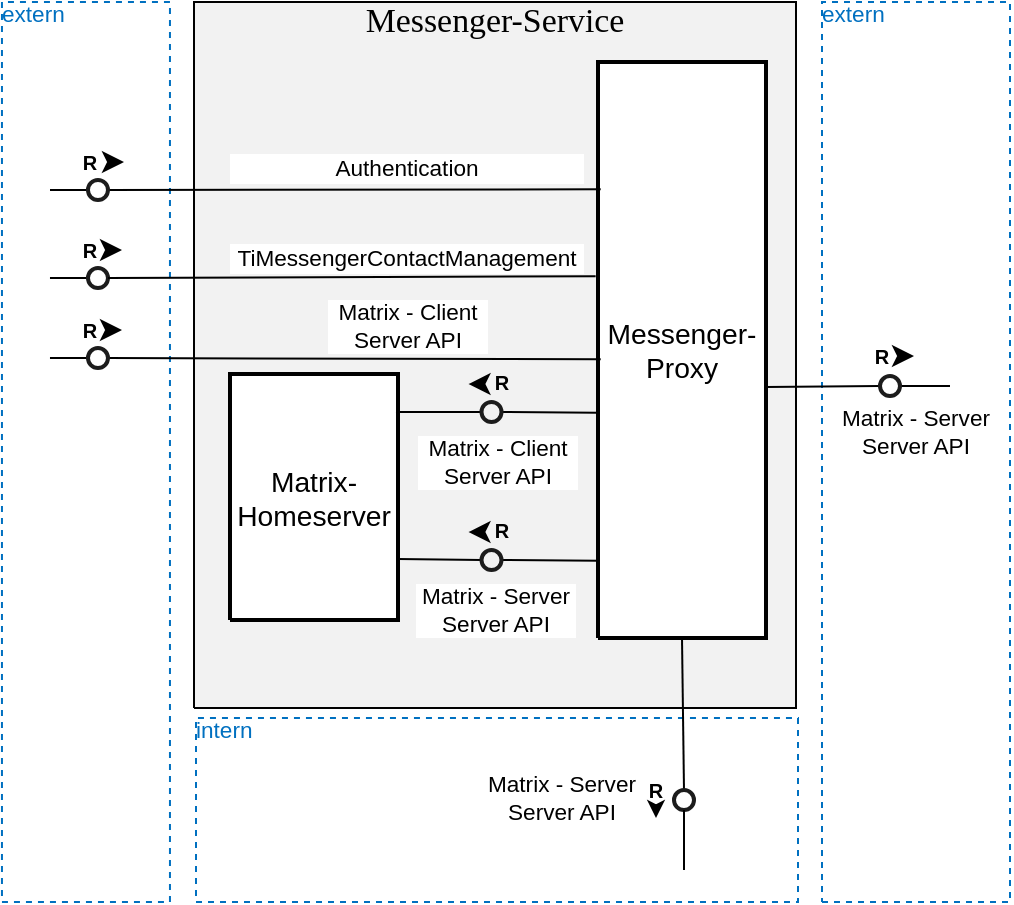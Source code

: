 <mxfile>
    <diagram name="API-Messenger-Service" id="VJmnjxaGHHmpje8je5-Q">
        <mxGraphModel dx="1183" dy="488" grid="1" gridSize="10" guides="1" tooltips="1" connect="1" arrows="1" fold="1" page="1" pageScale="1" pageWidth="827" pageHeight="1169" math="0" shadow="0">
            <root>
                <mxCell id="0"/>
                <mxCell id="1" parent="0"/>
                <UserObject label="&lt;div style=&quot;font-size: 1px&quot;&gt;&lt;p style=&quot;text-align:left;margin-left:0;margin-right:0;margin-top:0px;margin-bottom:0px;text-indent:0;vertical-align:top;direction:ltr;&quot;&gt;&lt;font style=&quot;font-size:11.29px;font-family:Arial;color:#0070c0;direction:ltr;letter-spacing:0px;line-height:120%;opacity:1&quot;&gt;extern&lt;br/&gt;&lt;/font&gt;&lt;/p&gt;&lt;/div&gt;" tags="Hintergrund" id="YiMSiMVtn8OKMZa1fjgc-1">
                    <mxCell style="verticalAlign=top;align=left;overflow=width;vsdxID=53;fillColor=#FFFFFF;gradientColor=none;shape=stencil(nZBLDoAgDERP0z3SIyjew0SURgSD+Lu9kMZoXLhwN9O+tukAlrNpJg1SzDH4QW/URgNYgZTkjA4UkwJUgGXng+6DX1zLfmoymdXo17xh5zmRJ6Q42BWCfc2oJfdAr+Yv+AP9Cb7OJ3H/2JG1HNGz/84klThPVCc=);dashed=1;strokeColor=#0070c0;points=[];labelBackgroundColor=none;rounded=0;html=1;whiteSpace=wrap;" parent="1" vertex="1">
                        <mxGeometry x="45.98" y="10" width="84" height="450" as="geometry"/>
                    </mxCell>
                </UserObject>
                <UserObject label="&lt;div style=&quot;font-size: 1px&quot;&gt;&lt;p style=&quot;text-align:left;margin-left:0;margin-right:0;margin-top:0px;margin-bottom:0px;text-indent:0;vertical-align:top;direction:ltr;&quot;&gt;&lt;font style=&quot;font-size:11.29px;font-family:Arial;color:#0070c0;direction:ltr;letter-spacing:0px;line-height:120%;opacity:1&quot;&gt;extern&lt;br/&gt;&lt;/font&gt;&lt;/p&gt;&lt;/div&gt;" tags="Hintergrund" id="YiMSiMVtn8OKMZa1fjgc-2">
                    <mxCell style="verticalAlign=top;align=left;overflow=width;vsdxID=52;fillColor=#FFFFFF;gradientColor=none;shape=stencil(nZBLDoAgDERP0z3SIyjew0SURgSD+Lu9kMZoXLhwN9O+tukAlrNpJg1SzDH4QW/URgNYgZTkjA4UkwJUgGXng+6DX1zLfmoymdXo17xh5zmRJ6Q42BWCfc2oJfdAr+Yv+AP9Cb7OJ3H/2JG1HNGz/84klThPVCc=);dashed=1;strokeColor=#0070c0;points=[];labelBackgroundColor=none;rounded=0;html=1;whiteSpace=wrap;" parent="1" vertex="1">
                        <mxGeometry x="456" y="10" width="94" height="450" as="geometry"/>
                    </mxCell>
                </UserObject>
                <UserObject label="&lt;div style=&quot;font-size: 1px&quot;&gt;&lt;p style=&quot;text-align:left;margin-left:0;margin-right:0;margin-top:0px;margin-bottom:0px;text-indent:0;vertical-align:top;direction:ltr;&quot;&gt;&lt;font style=&quot;font-size:11.29px;font-family:Arial;color:#0070c0;direction:ltr;letter-spacing:0px;line-height:120%;opacity:1&quot;&gt;intern&lt;br/&gt;&lt;/font&gt;&lt;/p&gt;&lt;/div&gt;" tags="Hintergrund" id="YiMSiMVtn8OKMZa1fjgc-3">
                    <mxCell style="verticalAlign=top;align=left;overflow=width;vsdxID=51;fillColor=#FFFFFF;gradientColor=none;shape=stencil(nZBLDoAgDERP0z3SIyjew0SURgSD+Lu9kMZoXLhwN9O+tukAlrNpJg1SzDH4QW/URgNYgZTkjA4UkwJUgGXng+6DX1zLfmoymdXo17xh5zmRJ6Q42BWCfc2oJfdAr+Yv+AP9Cb7OJ3H/2JG1HNGz/84klThPVCc=);dashed=1;strokeColor=#0070c0;points=[];labelBackgroundColor=none;rounded=0;html=1;whiteSpace=wrap;" parent="1" vertex="1">
                        <mxGeometry x="143" y="368.02" width="301" height="91.98" as="geometry"/>
                    </mxCell>
                </UserObject>
                <UserObject label="&lt;div style=&quot;font-size: 1px&quot;&gt;&lt;font style=&quot;font-size:16.93px;font-family:Calibri;color:#000000;direction:ltr;letter-spacing:0px;line-height:120%;opacity:1&quot;&gt;Messenger-Service&lt;br/&gt;&lt;/font&gt;&lt;/div&gt;" tags="Hintergrund" id="YiMSiMVtn8OKMZa1fjgc-4">
                    <mxCell style="verticalAlign=top;align=center;overflow=width;vsdxID=1;fillColor=#f2f2f2;gradientColor=none;shape=stencil(nZBLDoAgDERP0z3SIyjew0SURgSD+Lu9kMZoXLhwN9O+tukAlrNpJg1SzDH4QW/URgNYgZTkjA4UkwJUgGXng+6DX1zLfmoymdXo17xh5zmRJ6Q42BWCfc2oJfdAr+Yv+AP9Cb7OJ3H/2JG1HNGz/84klThPVCc=);points=[];labelBackgroundColor=none;rounded=0;html=1;whiteSpace=wrap;" parent="1" vertex="1">
                        <mxGeometry x="142" y="10" width="301" height="353.02" as="geometry"/>
                    </mxCell>
                </UserObject>
                <UserObject label="&lt;div style=&quot;font-size: 1px&quot;&gt;&lt;font style=&quot;font-size:14.11px;font-family:Arial;color:#000000;direction:ltr;letter-spacing:0px;line-height:120%;opacity:1&quot;&gt;Matrix- Homeserver&lt;br/&gt;&lt;/font&gt;&lt;/div&gt;" tags="Hintergrund" id="YiMSiMVtn8OKMZa1fjgc-5">
                    <mxCell style="verticalAlign=middle;align=center;overflow=width;vsdxID=2;fillColor=#FFFFFF;gradientColor=none;shape=stencil(nZBLDoAgDERP0z3SIyjew0SURgSD+Lu9kMZoXLhwN9O+tukAlrNpJg1SzDH4QW/URgNYgZTkjA4UkwJUgGXng+6DX1zLfmoymdXo17xh5zmRJ6Q42BWCfc2oJfdAr+Yv+AP9Cb7OJ3H/2JG1HNGz/84klThPVCc=);strokeWidth=2;spacingTop=-1;spacingBottom=-1;spacingLeft=-1;spacingRight=-1;points=[[0.5,0,0],[1,0.5,0],[0.5,0.5,0],[0.5,0.5,0]];labelBackgroundColor=none;rounded=0;html=1;whiteSpace=wrap;" parent="1" vertex="1">
                        <mxGeometry x="160" y="196.02" width="84" height="123" as="geometry"/>
                    </mxCell>
                </UserObject>
                <mxCell id="YiMSiMVtn8OKMZa1fjgc-59" style="edgeStyle=none;rounded=0;orthogonalLoop=1;jettySize=auto;html=1;exitX=1;exitY=0.564;exitDx=0;exitDy=0;exitPerimeter=0;entryX=0;entryY=0.5;entryDx=0;entryDy=0;endArrow=none;endFill=0;" parent="1" source="YiMSiMVtn8OKMZa1fjgc-20" target="YiMSiMVtn8OKMZa1fjgc-57" edge="1">
                    <mxGeometry relative="1" as="geometry"/>
                </mxCell>
                <UserObject label="&lt;div style=&quot;font-size: 1px&quot;&gt;&lt;font style=&quot;font-size:14.11px;font-family:Arial;color:#000000;direction:ltr;letter-spacing:0px;line-height:120%;opacity:1&quot;&gt;Messenger-&lt;br/&gt;Proxy&lt;br/&gt;&lt;/font&gt;&lt;/div&gt;" tags="Hintergrund" id="YiMSiMVtn8OKMZa1fjgc-20">
                    <mxCell style="verticalAlign=middle;align=center;overflow=width;vsdxID=19;fillColor=#FFFFFF;gradientColor=none;shape=stencil(nZBLDoAgDERP0z3SIyjew0SURgSD+Lu9kMZoXLhwN9O+tukAlrNpJg1SzDH4QW/URgNYgZTkjA4UkwJUgGXng+6DX1zLfmoymdXo17xh5zmRJ6Q42BWCfc2oJfdAr+Yv+AP9Cb7OJ3H/2JG1HNGz/84klThPVCc=);strokeColor=#000000;strokeWidth=2;spacingTop=-1;spacingBottom=-1;spacingLeft=-1;spacingRight=-1;points=[[0.5,0,0],[1,0.5,0],[0.5,0.5,0],[0.5,0.5,0]];labelBackgroundColor=none;rounded=0;html=1;whiteSpace=wrap;" parent="1" vertex="1">
                        <mxGeometry x="344" y="40" width="84" height="288.02" as="geometry"/>
                    </mxCell>
                </UserObject>
                <mxCell id="YiMSiMVtn8OKMZa1fjgc-35" parent="1" vertex="1">
                    <mxGeometry x="386" y="446.02" as="geometry"/>
                </mxCell>
                <UserObject label="" tags="Hintergrund" id="YiMSiMVtn8OKMZa1fjgc-36">
                    <mxCell style="vsdxID=20;edgeStyle=none;startArrow=none;endArrow=none;startSize=5;endSize=5;strokeColor=#000000;spacingTop=-3;spacingBottom=-3;spacingLeft=-2;spacingRight=-2;verticalAlign=middle;html=1;labelBackgroundColor=#ffffff;rounded=0;exitX=0.5;exitY=1;exitDx=0;exitDy=0;exitPerimeter=0;entryX=0.5;entryY=0;entryDx=0;entryDy=0;" parent="1" source="YiMSiMVtn8OKMZa1fjgc-20" target="YiMSiMVtn8OKMZa1fjgc-43" edge="1">
                        <mxGeometry relative="1" as="geometry">
                            <Array as="points"/>
                            <mxPoint x="390" y="374.02" as="targetPoint"/>
                        </mxGeometry>
                    </mxCell>
                </UserObject>
                <mxCell id="YiMSiMVtn8OKMZa1fjgc-37" value="&lt;div style=&quot;font-size: 1px&quot;&gt;&lt;p style=&quot;text-align:center;margin-left:0;margin-right:0;margin-top:0px;margin-bottom:0px;text-indent:0;vertical-align:middle;direction:ltr;&quot;&gt;&lt;font style=&quot;font-size:11.29px;font-family:Arial;color:#000000;direction:ltr;letter-spacing:0px;line-height:120%;opacity:1&quot;&gt;Matrix - &lt;/font&gt;&lt;font style=&quot;font-size:11.29px;font-family:Arial;color:#000000;direction:ltr;letter-spacing:0px;line-height:120%;opacity:1&quot;&gt;Server&lt;br/&gt;&lt;/font&gt;&lt;/p&gt;&lt;p style=&quot;text-align:center;margin-left:0;margin-right:0;margin-top:0px;margin-bottom:0px;text-indent:0;vertical-align:middle;direction:ltr;&quot;&gt;&lt;font style=&quot;font-size:11.29px;font-family:Arial;color:#000000;direction:ltr;letter-spacing:0px;line-height:120%;opacity:1&quot;&gt;Server API&lt;/font&gt;&lt;font style=&quot;font-size:11.29px;font-family:Arial;color:#000000;direction:ltr;letter-spacing:0px;line-height:120%;opacity:1&quot;&gt;&lt;br/&gt;&lt;/font&gt;&lt;/p&gt;&lt;/div&gt;" style="text;vsdxID=20;edgeStyle=none;startArrow=none;endArrow=none;startSize=5;endSize=5;strokeColor=none;spacingTop=-3;spacingBottom=-3;spacingLeft=-2;spacingRight=-2;verticalAlign=middle;html=1;labelBackgroundColor=#ffffff;rounded=0;align=center;overflow=width;fillColor=none;gradientColor=none;whiteSpace=wrap;;html=1;;rotation=0;" parent="YiMSiMVtn8OKMZa1fjgc-36" vertex="1">
                    <mxGeometry width="79.98" height="79.98" relative="1" as="geometry">
                        <mxPoint x="-133" y="-92" as="offset"/>
                    </mxGeometry>
                </mxCell>
                <mxCell id="YiMSiMVtn8OKMZa1fjgc-38" value="" style="group" parent="1" vertex="1" connectable="0">
                    <mxGeometry x="353" y="394.02" width="40" height="20" as="geometry"/>
                </mxCell>
                <mxCell id="YiMSiMVtn8OKMZa1fjgc-39" value="" style="group" parent="YiMSiMVtn8OKMZa1fjgc-38" vertex="1" connectable="0">
                    <mxGeometry width="40" height="20" as="geometry"/>
                </mxCell>
                <mxCell id="YiMSiMVtn8OKMZa1fjgc-40" value="" style="group" parent="YiMSiMVtn8OKMZa1fjgc-39" vertex="1" connectable="0">
                    <mxGeometry width="40" height="20" as="geometry"/>
                </mxCell>
                <mxCell id="YiMSiMVtn8OKMZa1fjgc-41" value="" style="endArrow=classic;html=1;strokeColor=#000000;fontFamily=Helvetica;fontSize=14;fontColor=#525252;rounded=0;" parent="YiMSiMVtn8OKMZa1fjgc-40" edge="1">
                    <mxGeometry width="50" height="50" relative="1" as="geometry">
                        <mxPoint x="20" y="19" as="sourcePoint"/>
                        <mxPoint x="20" y="24" as="targetPoint"/>
                    </mxGeometry>
                </mxCell>
                <mxCell id="YiMSiMVtn8OKMZa1fjgc-42" value="R" style="text;html=1;strokeColor=none;fillColor=none;align=center;verticalAlign=middle;whiteSpace=wrap;overflow=hidden;fontFamily=Helvetica;fontSize=10;fontColor=#000000;fontStyle=1" parent="YiMSiMVtn8OKMZa1fjgc-40" vertex="1">
                    <mxGeometry width="40" height="20" as="geometry"/>
                </mxCell>
                <mxCell id="YiMSiMVtn8OKMZa1fjgc-43" value="" style="ellipse;whiteSpace=wrap;html=1;strokeColor=#1C1C1C;fillColor=none;fontFamily=Tahoma;fontSize=14;fontColor=#525252;align=center;strokeWidth=2;" parent="YiMSiMVtn8OKMZa1fjgc-40" vertex="1">
                    <mxGeometry x="29" y="10" width="10" height="10" as="geometry"/>
                </mxCell>
                <mxCell id="YiMSiMVtn8OKMZa1fjgc-50" style="edgeStyle=none;rounded=0;orthogonalLoop=1;jettySize=auto;html=1;exitX=1;exitY=0.5;exitDx=0;exitDy=0;endArrow=none;endFill=0;entryX=0.016;entryY=0.516;entryDx=0;entryDy=0;entryPerimeter=0;" parent="1" source="YiMSiMVtn8OKMZa1fjgc-46" target="YiMSiMVtn8OKMZa1fjgc-20" edge="1">
                    <mxGeometry relative="1" as="geometry">
                        <mxPoint x="340" y="190" as="targetPoint"/>
                    </mxGeometry>
                </mxCell>
                <mxCell id="YiMSiMVtn8OKMZa1fjgc-54" value="" style="endArrow=none;html=1;rounded=0;entryX=0.5;entryY=1;entryDx=0;entryDy=0;" parent="1" target="YiMSiMVtn8OKMZa1fjgc-43" edge="1">
                    <mxGeometry width="50" height="50" relative="1" as="geometry">
                        <mxPoint x="387" y="444.02" as="sourcePoint"/>
                        <mxPoint x="310" y="294.02" as="targetPoint"/>
                    </mxGeometry>
                </mxCell>
                <mxCell id="YiMSiMVtn8OKMZa1fjgc-55" value="" style="group" parent="1" vertex="1" connectable="0">
                    <mxGeometry x="466" y="177.02" width="40" height="29" as="geometry"/>
                </mxCell>
                <mxCell id="YiMSiMVtn8OKMZa1fjgc-56" value="R" style="text;html=1;strokeColor=none;fillColor=none;align=center;verticalAlign=middle;whiteSpace=wrap;overflow=hidden;fontFamily=Helvetica;fontSize=10;fontColor=#000000;fontStyle=1" parent="YiMSiMVtn8OKMZa1fjgc-55" vertex="1">
                    <mxGeometry width="40" height="20" as="geometry"/>
                </mxCell>
                <mxCell id="YiMSiMVtn8OKMZa1fjgc-58" style="edgeStyle=none;rounded=0;html=1;startArrow=none;startFill=0;endArrow=classic;endFill=1;jettySize=auto;orthogonalLoop=1;strokeColor=#000000;fontFamily=Helvetica;fontSize=10;fontColor=#000000;targetPerimeterSpacing=0;endSize=8;sourcePerimeterSpacing=0;startSize=0;" parent="YiMSiMVtn8OKMZa1fjgc-55" edge="1">
                    <mxGeometry relative="1" as="geometry">
                        <mxPoint x="36" y="10" as="targetPoint"/>
                        <mxPoint x="28" y="10" as="sourcePoint"/>
                    </mxGeometry>
                </mxCell>
                <mxCell id="YiMSiMVtn8OKMZa1fjgc-61" value="" style="endArrow=none;html=1;rounded=0;exitX=1;exitY=0.5;exitDx=0;exitDy=0;" parent="1" source="YiMSiMVtn8OKMZa1fjgc-57" edge="1">
                    <mxGeometry width="50" height="50" relative="1" as="geometry">
                        <mxPoint x="600" y="254.02" as="sourcePoint"/>
                        <mxPoint x="520" y="202" as="targetPoint"/>
                    </mxGeometry>
                </mxCell>
                <mxCell id="YiMSiMVtn8OKMZa1fjgc-62" value="&lt;div style=&quot;font-size: 1px&quot;&gt;&lt;p style=&quot;text-align:center;margin-left:0;margin-right:0;margin-top:0px;margin-bottom:0px;text-indent:0;vertical-align:middle;direction:ltr;&quot;&gt;&lt;font style=&quot;font-size:11.29px;font-family:Arial;color:#000000;direction:ltr;letter-spacing:0px;line-height:120%;opacity:1&quot;&gt;Matrix - &lt;/font&gt;&lt;font style=&quot;font-size:11.29px;font-family:Arial;color:#000000;direction:ltr;letter-spacing:0px;line-height:120%;opacity:1&quot;&gt;Server&lt;br/&gt;&lt;/font&gt;&lt;/p&gt;&lt;p style=&quot;text-align:center;margin-left:0;margin-right:0;margin-top:0px;margin-bottom:0px;text-indent:0;vertical-align:middle;direction:ltr;&quot;&gt;&lt;font style=&quot;font-size:11.29px;font-family:Arial;color:#000000;direction:ltr;letter-spacing:0px;line-height:120%;opacity:1&quot;&gt;Server API&lt;/font&gt;&lt;font style=&quot;font-size:11.29px;font-family:Arial;color:#000000;direction:ltr;letter-spacing:0px;line-height:120%;opacity:1&quot;&gt;&lt;br/&gt;&lt;/font&gt;&lt;/p&gt;&lt;/div&gt;" style="text;vsdxID=20;edgeStyle=none;startArrow=none;endArrow=none;startSize=5;endSize=5;strokeColor=none;spacingTop=-3;spacingBottom=-3;spacingLeft=-2;spacingRight=-2;verticalAlign=middle;html=1;labelBackgroundColor=#ffffff;rounded=0;align=center;overflow=width;fillColor=none;gradientColor=none;whiteSpace=wrap;;html=1;;rotation=0;" parent="1" vertex="1">
                    <mxGeometry x="463.01" y="185.037" width="79.98" height="79.98" as="geometry"/>
                </mxCell>
                <mxCell id="YiMSiMVtn8OKMZa1fjgc-68" value="" style="group;flipV=1;direction=south;" parent="1" vertex="1" connectable="0">
                    <mxGeometry x="251.25" y="265.02" width="29" height="40" as="geometry"/>
                </mxCell>
                <mxCell id="YiMSiMVtn8OKMZa1fjgc-71" style="edgeStyle=none;rounded=0;html=1;startArrow=none;startFill=0;endArrow=classic;endFill=1;jettySize=auto;orthogonalLoop=1;strokeColor=#000000;fontFamily=Helvetica;fontSize=10;fontColor=#000000;targetPerimeterSpacing=0;endSize=8;sourcePerimeterSpacing=0;startSize=0;" parent="YiMSiMVtn8OKMZa1fjgc-68" edge="1">
                    <mxGeometry relative="1" as="geometry">
                        <mxPoint x="28" y="10" as="targetPoint"/>
                        <mxPoint x="36" y="10" as="sourcePoint"/>
                    </mxGeometry>
                </mxCell>
                <mxCell id="YiMSiMVtn8OKMZa1fjgc-69" value="R" style="text;html=1;strokeColor=none;fillColor=none;align=center;verticalAlign=middle;whiteSpace=wrap;overflow=hidden;fontFamily=Helvetica;fontSize=10;fontColor=#000000;fontStyle=1;direction=south;" parent="1" vertex="1">
                    <mxGeometry x="285.75" y="254.02" width="20" height="40" as="geometry"/>
                </mxCell>
                <mxCell id="YiMSiMVtn8OKMZa1fjgc-78" style="edgeStyle=none;rounded=0;orthogonalLoop=1;jettySize=auto;html=1;exitX=0.5;exitY=0;exitDx=0;exitDy=0;endArrow=none;endFill=0;entryX=0.006;entryY=0.866;entryDx=0;entryDy=0;entryPerimeter=0;" parent="1" source="YiMSiMVtn8OKMZa1fjgc-70" target="YiMSiMVtn8OKMZa1fjgc-20" edge="1">
                    <mxGeometry relative="1" as="geometry">
                        <mxPoint x="340" y="290" as="targetPoint"/>
                    </mxGeometry>
                </mxCell>
                <mxCell id="YiMSiMVtn8OKMZa1fjgc-79" style="edgeStyle=none;rounded=0;orthogonalLoop=1;jettySize=auto;html=1;exitX=0.5;exitY=1;exitDx=0;exitDy=0;endArrow=none;endFill=0;entryX=1;entryY=0.752;entryDx=0;entryDy=0;entryPerimeter=0;" parent="1" source="YiMSiMVtn8OKMZa1fjgc-70" target="YiMSiMVtn8OKMZa1fjgc-5" edge="1">
                    <mxGeometry relative="1" as="geometry">
                        <mxPoint x="250" y="284.02" as="targetPoint"/>
                    </mxGeometry>
                </mxCell>
                <mxCell id="YiMSiMVtn8OKMZa1fjgc-70" value="" style="ellipse;whiteSpace=wrap;html=1;strokeColor=#1C1C1C;fillColor=none;fontFamily=Tahoma;fontSize=14;fontColor=#525252;align=center;strokeWidth=2;direction=south;" parent="1" vertex="1">
                    <mxGeometry x="285.75" y="284.02" width="10" height="10" as="geometry"/>
                </mxCell>
                <mxCell id="YiMSiMVtn8OKMZa1fjgc-74" style="edgeStyle=none;rounded=0;html=1;startArrow=none;startFill=0;endArrow=classic;endFill=1;jettySize=auto;orthogonalLoop=1;strokeColor=#000000;fontFamily=Helvetica;fontSize=10;fontColor=#000000;targetPerimeterSpacing=0;endSize=8;sourcePerimeterSpacing=0;startSize=0;" parent="1" edge="1">
                    <mxGeometry relative="1" as="geometry">
                        <mxPoint x="279.25" y="201.01" as="targetPoint"/>
                        <mxPoint x="287.25" y="201.01" as="sourcePoint"/>
                    </mxGeometry>
                </mxCell>
                <mxCell id="YiMSiMVtn8OKMZa1fjgc-75" value="R" style="text;html=1;strokeColor=none;fillColor=none;align=center;verticalAlign=middle;whiteSpace=wrap;overflow=hidden;fontFamily=Helvetica;fontSize=10;fontColor=#000000;fontStyle=1;direction=south;" parent="1" vertex="1">
                    <mxGeometry x="285.75" y="180.01" width="20" height="40" as="geometry"/>
                </mxCell>
                <mxCell id="YiMSiMVtn8OKMZa1fjgc-80" style="edgeStyle=none;rounded=0;orthogonalLoop=1;jettySize=auto;html=1;exitX=0.5;exitY=0;exitDx=0;exitDy=0;endArrow=none;endFill=0;entryX=-0.004;entryY=0.609;entryDx=0;entryDy=0;entryPerimeter=0;" parent="1" source="YiMSiMVtn8OKMZa1fjgc-76" target="YiMSiMVtn8OKMZa1fjgc-20" edge="1">
                    <mxGeometry relative="1" as="geometry">
                        <mxPoint x="340" y="204.02" as="targetPoint"/>
                    </mxGeometry>
                </mxCell>
                <mxCell id="YiMSiMVtn8OKMZa1fjgc-81" style="edgeStyle=none;rounded=0;orthogonalLoop=1;jettySize=auto;html=1;exitX=0.5;exitY=1;exitDx=0;exitDy=0;entryX=0.988;entryY=0.154;entryDx=0;entryDy=0;entryPerimeter=0;endArrow=none;endFill=0;" parent="1" source="YiMSiMVtn8OKMZa1fjgc-76" target="YiMSiMVtn8OKMZa1fjgc-5" edge="1">
                    <mxGeometry relative="1" as="geometry"/>
                </mxCell>
                <mxCell id="YiMSiMVtn8OKMZa1fjgc-76" value="" style="ellipse;whiteSpace=wrap;html=1;strokeColor=#1C1C1C;fillColor=none;fontFamily=Tahoma;fontSize=14;fontColor=#525252;align=center;strokeWidth=2;direction=south;" parent="1" vertex="1">
                    <mxGeometry x="285.75" y="210.01" width="10" height="10" as="geometry"/>
                </mxCell>
                <mxCell id="YiMSiMVtn8OKMZa1fjgc-77" value="&lt;div style=&quot;font-size: 1px&quot;&gt;&lt;p style=&quot;text-align:center;margin-left:0;margin-right:0;margin-top:0px;margin-bottom:0px;text-indent:0;vertical-align:middle;direction:ltr;&quot;&gt;&lt;font style=&quot;font-size:11.29px;font-family:Arial;color:#000000;direction:ltr;letter-spacing:0px;line-height:120%;opacity:1&quot;&gt;Matrix - &lt;/font&gt;&lt;font style=&quot;font-size:11.29px;font-family:Arial;color:#000000;direction:ltr;letter-spacing:0px;line-height:120%;opacity:1&quot;&gt;Server&lt;br/&gt;&lt;/font&gt;&lt;/p&gt;&lt;p style=&quot;text-align:center;margin-left:0;margin-right:0;margin-top:0px;margin-bottom:0px;text-indent:0;vertical-align:middle;direction:ltr;&quot;&gt;&lt;font style=&quot;font-size:11.29px;font-family:Arial;color:#000000;direction:ltr;letter-spacing:0px;line-height:120%;opacity:1&quot;&gt;Server API&lt;/font&gt;&lt;font style=&quot;font-size:11.29px;font-family:Arial;color:#000000;direction:ltr;letter-spacing:0px;line-height:120%;opacity:1&quot;&gt;&lt;br/&gt;&lt;/font&gt;&lt;/p&gt;&lt;/div&gt;" style="text;vsdxID=20;edgeStyle=none;startArrow=none;endArrow=none;startSize=5;endSize=5;strokeColor=none;spacingTop=-3;spacingBottom=-3;spacingLeft=-2;spacingRight=-2;verticalAlign=middle;html=1;labelBackgroundColor=#ffffff;rounded=0;align=center;overflow=width;fillColor=none;gradientColor=none;whiteSpace=wrap;;html=1;;rotation=0;" parent="1" vertex="1">
                    <mxGeometry x="285.75" y="368.017" width="79.98" height="79.98" as="geometry"/>
                </mxCell>
                <mxCell id="YiMSiMVtn8OKMZa1fjgc-82" value="&lt;div style=&quot;font-size: 1px&quot;&gt;&lt;p style=&quot;text-align:center;margin-left:0;margin-right:0;margin-top:0px;margin-bottom:0px;text-indent:0;vertical-align:middle;direction:ltr;&quot;&gt;&lt;font style=&quot;font-size:11.29px;font-family:Arial;color:#000000;direction:ltr;letter-spacing:0px;line-height:120%;opacity:1&quot;&gt;Matrix - Client&lt;/font&gt;&lt;font style=&quot;font-size:11.29px;font-family:Arial;color:#000000;direction:ltr;letter-spacing:0px;line-height:120%;opacity:1&quot;&gt;&lt;br&gt;&lt;/font&gt;&lt;/p&gt;&lt;p style=&quot;text-align:center;margin-left:0;margin-right:0;margin-top:0px;margin-bottom:0px;text-indent:0;vertical-align:middle;direction:ltr;&quot;&gt;&lt;font style=&quot;font-size:11.29px;font-family:Arial;color:#000000;direction:ltr;letter-spacing:0px;line-height:120%;opacity:1&quot;&gt;Server API&lt;/font&gt;&lt;font style=&quot;font-size:11.29px;font-family:Arial;color:#000000;direction:ltr;letter-spacing:0px;line-height:120%;opacity:1&quot;&gt;&lt;br&gt;&lt;/font&gt;&lt;/p&gt;&lt;/div&gt;" style="text;vsdxID=20;edgeStyle=none;startArrow=none;endArrow=none;startSize=5;endSize=5;strokeColor=none;spacingTop=-3;spacingBottom=-3;spacingLeft=-2;spacingRight=-2;verticalAlign=middle;html=1;labelBackgroundColor=#ffffff;rounded=0;align=center;overflow=width;fillColor=none;gradientColor=none;whiteSpace=wrap;;html=1;;rotation=0;" parent="1" vertex="1">
                    <mxGeometry x="253.51" y="200.027" width="79.98" height="79.98" as="geometry"/>
                </mxCell>
                <mxCell id="YiMSiMVtn8OKMZa1fjgc-57" value="" style="ellipse;whiteSpace=wrap;html=1;strokeColor=#1C1C1C;fillColor=none;fontFamily=Tahoma;fontSize=14;fontColor=#525252;align=center;strokeWidth=2;" parent="1" vertex="1">
                    <mxGeometry x="485" y="197.02" width="10" height="10" as="geometry"/>
                </mxCell>
                <mxCell id="YiMSiMVtn8OKMZa1fjgc-84" value="" style="group" parent="1" vertex="1" connectable="0">
                    <mxGeometry x="69.99" y="124.02" width="59.99" height="127.977" as="geometry"/>
                </mxCell>
                <mxCell id="YiMSiMVtn8OKMZa1fjgc-85" value="R" style="text;html=1;strokeColor=none;fillColor=none;align=center;verticalAlign=middle;whiteSpace=wrap;overflow=hidden;fontFamily=Helvetica;fontSize=10;fontColor=#000000;fontStyle=1" parent="YiMSiMVtn8OKMZa1fjgc-84" vertex="1">
                    <mxGeometry width="40" height="20" as="geometry"/>
                </mxCell>
                <mxCell id="YiMSiMVtn8OKMZa1fjgc-86" style="edgeStyle=none;rounded=0;orthogonalLoop=1;jettySize=auto;html=1;exitX=0;exitY=0.5;exitDx=0;exitDy=0;endArrow=none;endFill=0;" parent="YiMSiMVtn8OKMZa1fjgc-84" source="YiMSiMVtn8OKMZa1fjgc-87" edge="1">
                    <mxGeometry relative="1" as="geometry">
                        <mxPoint y="24" as="targetPoint"/>
                    </mxGeometry>
                </mxCell>
                <mxCell id="YiMSiMVtn8OKMZa1fjgc-87" value="" style="ellipse;whiteSpace=wrap;html=1;strokeColor=#1C1C1C;fillColor=none;fontFamily=Tahoma;fontSize=14;fontColor=#525252;align=center;strokeWidth=2;" parent="YiMSiMVtn8OKMZa1fjgc-84" vertex="1">
                    <mxGeometry x="19" y="19" width="10" height="10" as="geometry"/>
                </mxCell>
                <mxCell id="YiMSiMVtn8OKMZa1fjgc-88" style="edgeStyle=none;rounded=0;html=1;startArrow=none;startFill=0;endArrow=classic;endFill=1;jettySize=auto;orthogonalLoop=1;strokeColor=#000000;fontFamily=Helvetica;fontSize=10;fontColor=#000000;targetPerimeterSpacing=0;endSize=8;sourcePerimeterSpacing=0;startSize=0;" parent="YiMSiMVtn8OKMZa1fjgc-84" edge="1">
                    <mxGeometry relative="1" as="geometry">
                        <mxPoint x="36" y="10" as="targetPoint"/>
                        <mxPoint x="28" y="10" as="sourcePoint"/>
                    </mxGeometry>
                </mxCell>
                <mxCell id="YiMSiMVtn8OKMZa1fjgc-44" value="" style="group" parent="YiMSiMVtn8OKMZa1fjgc-84" vertex="1" connectable="0">
                    <mxGeometry y="40" width="59.99" height="87.977" as="geometry"/>
                </mxCell>
                <mxCell id="YiMSiMVtn8OKMZa1fjgc-45" value="R" style="text;html=1;strokeColor=none;fillColor=none;align=center;verticalAlign=middle;whiteSpace=wrap;overflow=hidden;fontFamily=Helvetica;fontSize=10;fontColor=#000000;fontStyle=1" parent="YiMSiMVtn8OKMZa1fjgc-44" vertex="1">
                    <mxGeometry width="40" height="20" as="geometry"/>
                </mxCell>
                <mxCell id="YiMSiMVtn8OKMZa1fjgc-51" style="edgeStyle=none;rounded=0;orthogonalLoop=1;jettySize=auto;html=1;exitX=0;exitY=0.5;exitDx=0;exitDy=0;endArrow=none;endFill=0;" parent="YiMSiMVtn8OKMZa1fjgc-44" source="YiMSiMVtn8OKMZa1fjgc-46" edge="1">
                    <mxGeometry relative="1" as="geometry">
                        <mxPoint y="24" as="targetPoint"/>
                    </mxGeometry>
                </mxCell>
                <mxCell id="YiMSiMVtn8OKMZa1fjgc-46" value="" style="ellipse;whiteSpace=wrap;html=1;strokeColor=#1C1C1C;fillColor=none;fontFamily=Tahoma;fontSize=14;fontColor=#525252;align=center;strokeWidth=2;" parent="YiMSiMVtn8OKMZa1fjgc-44" vertex="1">
                    <mxGeometry x="19" y="19" width="10" height="10" as="geometry"/>
                </mxCell>
                <mxCell id="YiMSiMVtn8OKMZa1fjgc-47" style="edgeStyle=none;rounded=0;html=1;startArrow=none;startFill=0;endArrow=classic;endFill=1;jettySize=auto;orthogonalLoop=1;strokeColor=#000000;fontFamily=Helvetica;fontSize=10;fontColor=#000000;targetPerimeterSpacing=0;endSize=8;sourcePerimeterSpacing=0;startSize=0;" parent="YiMSiMVtn8OKMZa1fjgc-44" edge="1">
                    <mxGeometry relative="1" as="geometry">
                        <mxPoint x="36" y="10" as="targetPoint"/>
                        <mxPoint x="28" y="10" as="sourcePoint"/>
                    </mxGeometry>
                </mxCell>
                <mxCell id="YiMSiMVtn8OKMZa1fjgc-89" value="&lt;div style=&quot;&quot;&gt;&lt;p style=&quot;text-align: center; margin: 0px; text-indent: 0px; vertical-align: middle; direction: ltr;&quot;&gt;&lt;font face=&quot;Arial&quot;&gt;&lt;span style=&quot;font-size: 11.29px;&quot;&gt;TiMessenger&lt;/span&gt;&lt;/font&gt;&lt;span style=&quot;font-size: 11.29px; font-family: Arial;&quot;&gt;ContactManagement&lt;/span&gt;&lt;/p&gt;&lt;/div&gt;" style="text;vsdxID=20;edgeStyle=none;startArrow=none;endArrow=none;startSize=5;endSize=5;strokeColor=none;spacingTop=-3;spacingBottom=-3;spacingLeft=-2;spacingRight=-2;verticalAlign=middle;html=1;labelBackgroundColor=#ffffff;rounded=0;align=center;overflow=width;fillColor=none;gradientColor=none;whiteSpace=wrap;;html=1;;rotation=0;" parent="1" vertex="1">
                    <mxGeometry x="160" y="100.03" width="177" height="74.98" as="geometry"/>
                </mxCell>
                <mxCell id="YiMSiMVtn8OKMZa1fjgc-90" style="edgeStyle=none;rounded=0;orthogonalLoop=1;jettySize=auto;html=1;exitX=1;exitY=0.5;exitDx=0;exitDy=0;entryX=-0.014;entryY=0.372;entryDx=0;entryDy=0;entryPerimeter=0;endArrow=none;endFill=0;" parent="1" source="YiMSiMVtn8OKMZa1fjgc-87" target="YiMSiMVtn8OKMZa1fjgc-20" edge="1">
                    <mxGeometry relative="1" as="geometry"/>
                </mxCell>
                <mxCell id="YiMSiMVtn8OKMZa1fjgc-52" value="&lt;div style=&quot;font-size: 1px&quot;&gt;&lt;p style=&quot;text-align:center;margin-left:0;margin-right:0;margin-top:0px;margin-bottom:0px;text-indent:0;vertical-align:middle;direction:ltr;&quot;&gt;&lt;font style=&quot;font-size:11.29px;font-family:Arial;color:#000000;direction:ltr;letter-spacing:0px;line-height:120%;opacity:1&quot;&gt;Matrix - Client&lt;/font&gt;&lt;font style=&quot;font-size:11.29px;font-family:Arial;color:#000000;direction:ltr;letter-spacing:0px;line-height:120%;opacity:1&quot;&gt;&lt;br&gt;&lt;/font&gt;&lt;/p&gt;&lt;p style=&quot;text-align:center;margin-left:0;margin-right:0;margin-top:0px;margin-bottom:0px;text-indent:0;vertical-align:middle;direction:ltr;&quot;&gt;&lt;font style=&quot;font-size:11.29px;font-family:Arial;color:#000000;direction:ltr;letter-spacing:0px;line-height:120%;opacity:1&quot;&gt;Server API&lt;/font&gt;&lt;font style=&quot;font-size:11.29px;font-family:Arial;color:#000000;direction:ltr;letter-spacing:0px;line-height:120%;opacity:1&quot;&gt;&lt;br&gt;&lt;/font&gt;&lt;/p&gt;&lt;/div&gt;" style="text;vsdxID=20;edgeStyle=none;startArrow=none;endArrow=none;startSize=5;endSize=5;strokeColor=none;spacingTop=-3;spacingBottom=-3;spacingLeft=-2;spacingRight=-2;verticalAlign=middle;html=1;labelBackgroundColor=#ffffff;rounded=0;align=center;overflow=width;fillColor=none;gradientColor=none;whiteSpace=wrap;;html=1;;rotation=0;" parent="1" vertex="1">
                    <mxGeometry x="208.51" y="130.027" width="79.98" height="82.98" as="geometry"/>
                </mxCell>
                <mxCell id="12" value="R" style="text;html=1;strokeColor=none;fillColor=none;align=center;verticalAlign=middle;whiteSpace=wrap;overflow=hidden;fontFamily=Helvetica;fontSize=10;fontColor=#000000;fontStyle=1" vertex="1" parent="1">
                    <mxGeometry x="69.99" y="80.0" width="40" height="20" as="geometry"/>
                </mxCell>
                <mxCell id="15" style="edgeStyle=none;html=1;exitX=1;exitY=0.5;exitDx=0;exitDy=0;entryX=0.016;entryY=0.221;entryDx=0;entryDy=0;entryPerimeter=0;endArrow=none;endFill=0;" edge="1" parent="1" source="13" target="YiMSiMVtn8OKMZa1fjgc-20">
                    <mxGeometry relative="1" as="geometry"/>
                </mxCell>
                <mxCell id="17" style="edgeStyle=none;html=1;exitX=0;exitY=0.5;exitDx=0;exitDy=0;endArrow=none;endFill=0;" edge="1" parent="1" source="13">
                    <mxGeometry relative="1" as="geometry">
                        <mxPoint x="70" y="104" as="targetPoint"/>
                    </mxGeometry>
                </mxCell>
                <mxCell id="13" value="" style="ellipse;whiteSpace=wrap;html=1;strokeColor=#1C1C1C;fillColor=none;fontFamily=Tahoma;fontSize=14;fontColor=#525252;align=center;strokeWidth=2;" vertex="1" parent="1">
                    <mxGeometry x="88.99" y="99.0" width="10" height="10" as="geometry"/>
                </mxCell>
                <mxCell id="14" style="edgeStyle=none;rounded=0;html=1;startArrow=none;startFill=0;endArrow=classic;endFill=1;jettySize=auto;orthogonalLoop=1;strokeColor=#000000;fontFamily=Helvetica;fontSize=10;fontColor=#000000;targetPerimeterSpacing=0;endSize=8;sourcePerimeterSpacing=0;startSize=0;" edge="1" parent="1">
                    <mxGeometry relative="1" as="geometry">
                        <mxPoint x="106.99" y="90.02" as="targetPoint"/>
                        <mxPoint x="98.99" y="90.02" as="sourcePoint"/>
                    </mxGeometry>
                </mxCell>
                <mxCell id="16" value="&lt;div style=&quot;&quot;&gt;&lt;p style=&quot;text-align: center; margin: 0px; text-indent: 0px; vertical-align: middle; direction: ltr;&quot;&gt;&lt;font face=&quot;Arial&quot;&gt;&lt;span style=&quot;font-size: 11.29px;&quot;&gt;Authentication&lt;/span&gt;&lt;/font&gt;&lt;/p&gt;&lt;/div&gt;" style="text;vsdxID=20;edgeStyle=none;startArrow=none;endArrow=none;startSize=5;endSize=5;strokeColor=none;spacingTop=-3;spacingBottom=-3;spacingLeft=-2;spacingRight=-2;verticalAlign=middle;html=1;labelBackgroundColor=#ffffff;rounded=0;align=center;overflow=width;fillColor=none;gradientColor=none;whiteSpace=wrap;;html=1;;rotation=0;" vertex="1" parent="1">
                    <mxGeometry x="160" y="55.05" width="177" height="74.98" as="geometry"/>
                </mxCell>
            </root>
        </mxGraphModel>
    </diagram>
</mxfile>